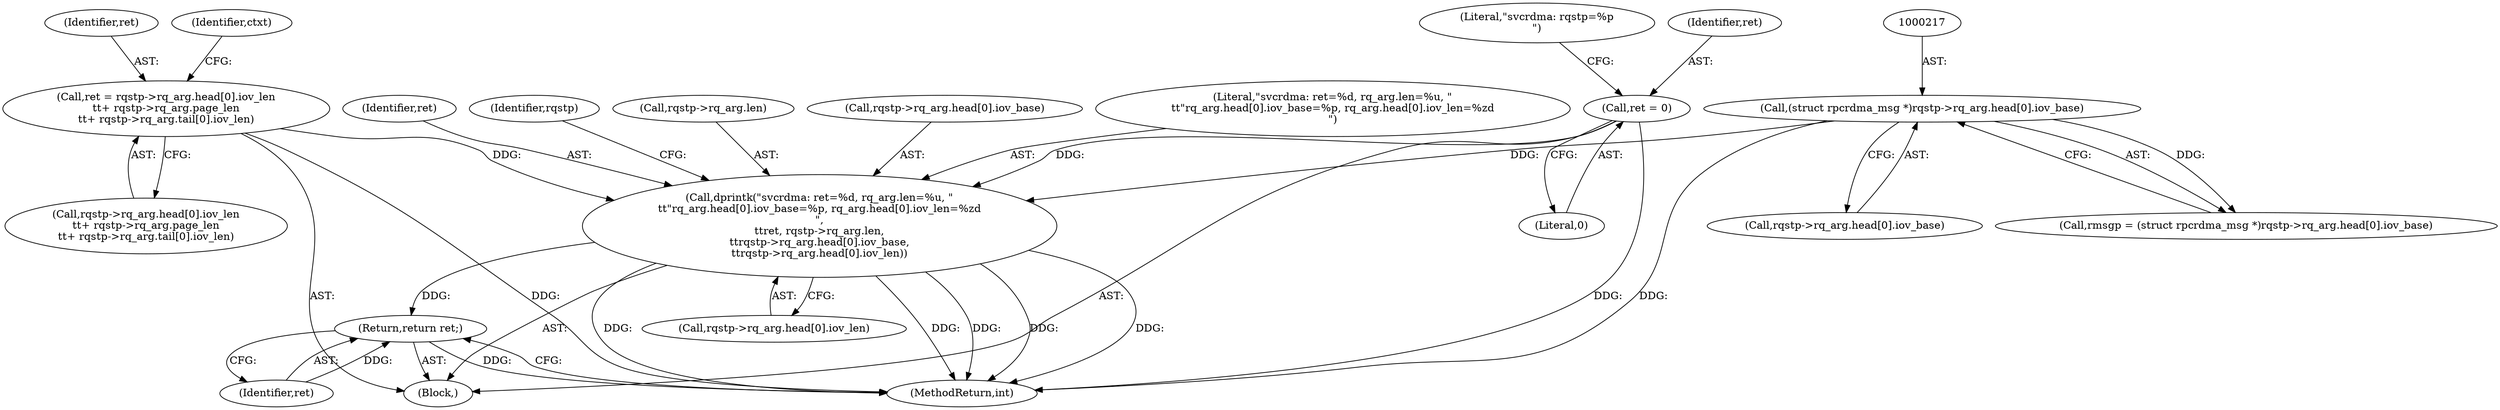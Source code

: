 digraph "0_linux_c70422f760c120480fee4de6c38804c72aa26bc1_30@array" {
"1000335" [label="(Call,dprintk(\"svcrdma: ret=%d, rq_arg.len=%u, \"\n\t\t\"rq_arg.head[0].iov_base=%p, rq_arg.head[0].iov_len=%zd\n\",\n\t\tret, rqstp->rq_arg.len,\n\t\trqstp->rq_arg.head[0].iov_base,\n\t\trqstp->rq_arg.head[0].iov_len))"];
"1000304" [label="(Call,ret = rqstp->rq_arg.head[0].iov_len\n\t\t+ rqstp->rq_arg.page_len\n\t\t+ rqstp->rq_arg.tail[0].iov_len)"];
"1000121" [label="(Call,ret = 0)"];
"1000216" [label="(Call,(struct rpcrdma_msg *)rqstp->rq_arg.head[0].iov_base)"];
"1000369" [label="(Return,return ret;)"];
"1000363" [label="(Identifier,rqstp)"];
"1000125" [label="(Literal,\"svcrdma: rqstp=%p\n\")"];
"1000218" [label="(Call,rqstp->rq_arg.head[0].iov_base)"];
"1000306" [label="(Call,rqstp->rq_arg.head[0].iov_len\n\t\t+ rqstp->rq_arg.page_len\n\t\t+ rqstp->rq_arg.tail[0].iov_len)"];
"1000216" [label="(Call,(struct rpcrdma_msg *)rqstp->rq_arg.head[0].iov_base)"];
"1000369" [label="(Return,return ret;)"];
"1000338" [label="(Call,rqstp->rq_arg.len)"];
"1000305" [label="(Identifier,ret)"];
"1000121" [label="(Call,ret = 0)"];
"1000343" [label="(Call,rqstp->rq_arg.head[0].iov_base)"];
"1000122" [label="(Identifier,ret)"];
"1000304" [label="(Call,ret = rqstp->rq_arg.head[0].iov_len\n\t\t+ rqstp->rq_arg.page_len\n\t\t+ rqstp->rq_arg.tail[0].iov_len)"];
"1000352" [label="(Call,rqstp->rq_arg.head[0].iov_len)"];
"1000335" [label="(Call,dprintk(\"svcrdma: ret=%d, rq_arg.len=%u, \"\n\t\t\"rq_arg.head[0].iov_base=%p, rq_arg.head[0].iov_len=%zd\n\",\n\t\tret, rqstp->rq_arg.len,\n\t\trqstp->rq_arg.head[0].iov_base,\n\t\trqstp->rq_arg.head[0].iov_len))"];
"1000336" [label="(Literal,\"svcrdma: ret=%d, rq_arg.len=%u, \"\n\t\t\"rq_arg.head[0].iov_base=%p, rq_arg.head[0].iov_len=%zd\n\")"];
"1000214" [label="(Call,rmsgp = (struct rpcrdma_msg *)rqstp->rq_arg.head[0].iov_base)"];
"1000108" [label="(Block,)"];
"1000370" [label="(Identifier,ret)"];
"1000337" [label="(Identifier,ret)"];
"1000123" [label="(Literal,0)"];
"1000332" [label="(Identifier,ctxt)"];
"1000396" [label="(MethodReturn,int)"];
"1000335" -> "1000108"  [label="AST: "];
"1000335" -> "1000352"  [label="CFG: "];
"1000336" -> "1000335"  [label="AST: "];
"1000337" -> "1000335"  [label="AST: "];
"1000338" -> "1000335"  [label="AST: "];
"1000343" -> "1000335"  [label="AST: "];
"1000352" -> "1000335"  [label="AST: "];
"1000363" -> "1000335"  [label="CFG: "];
"1000335" -> "1000396"  [label="DDG: "];
"1000335" -> "1000396"  [label="DDG: "];
"1000335" -> "1000396"  [label="DDG: "];
"1000335" -> "1000396"  [label="DDG: "];
"1000335" -> "1000396"  [label="DDG: "];
"1000304" -> "1000335"  [label="DDG: "];
"1000121" -> "1000335"  [label="DDG: "];
"1000216" -> "1000335"  [label="DDG: "];
"1000335" -> "1000369"  [label="DDG: "];
"1000304" -> "1000108"  [label="AST: "];
"1000304" -> "1000306"  [label="CFG: "];
"1000305" -> "1000304"  [label="AST: "];
"1000306" -> "1000304"  [label="AST: "];
"1000332" -> "1000304"  [label="CFG: "];
"1000304" -> "1000396"  [label="DDG: "];
"1000121" -> "1000108"  [label="AST: "];
"1000121" -> "1000123"  [label="CFG: "];
"1000122" -> "1000121"  [label="AST: "];
"1000123" -> "1000121"  [label="AST: "];
"1000125" -> "1000121"  [label="CFG: "];
"1000121" -> "1000396"  [label="DDG: "];
"1000216" -> "1000214"  [label="AST: "];
"1000216" -> "1000218"  [label="CFG: "];
"1000217" -> "1000216"  [label="AST: "];
"1000218" -> "1000216"  [label="AST: "];
"1000214" -> "1000216"  [label="CFG: "];
"1000216" -> "1000396"  [label="DDG: "];
"1000216" -> "1000214"  [label="DDG: "];
"1000369" -> "1000108"  [label="AST: "];
"1000369" -> "1000370"  [label="CFG: "];
"1000370" -> "1000369"  [label="AST: "];
"1000396" -> "1000369"  [label="CFG: "];
"1000369" -> "1000396"  [label="DDG: "];
"1000370" -> "1000369"  [label="DDG: "];
}
